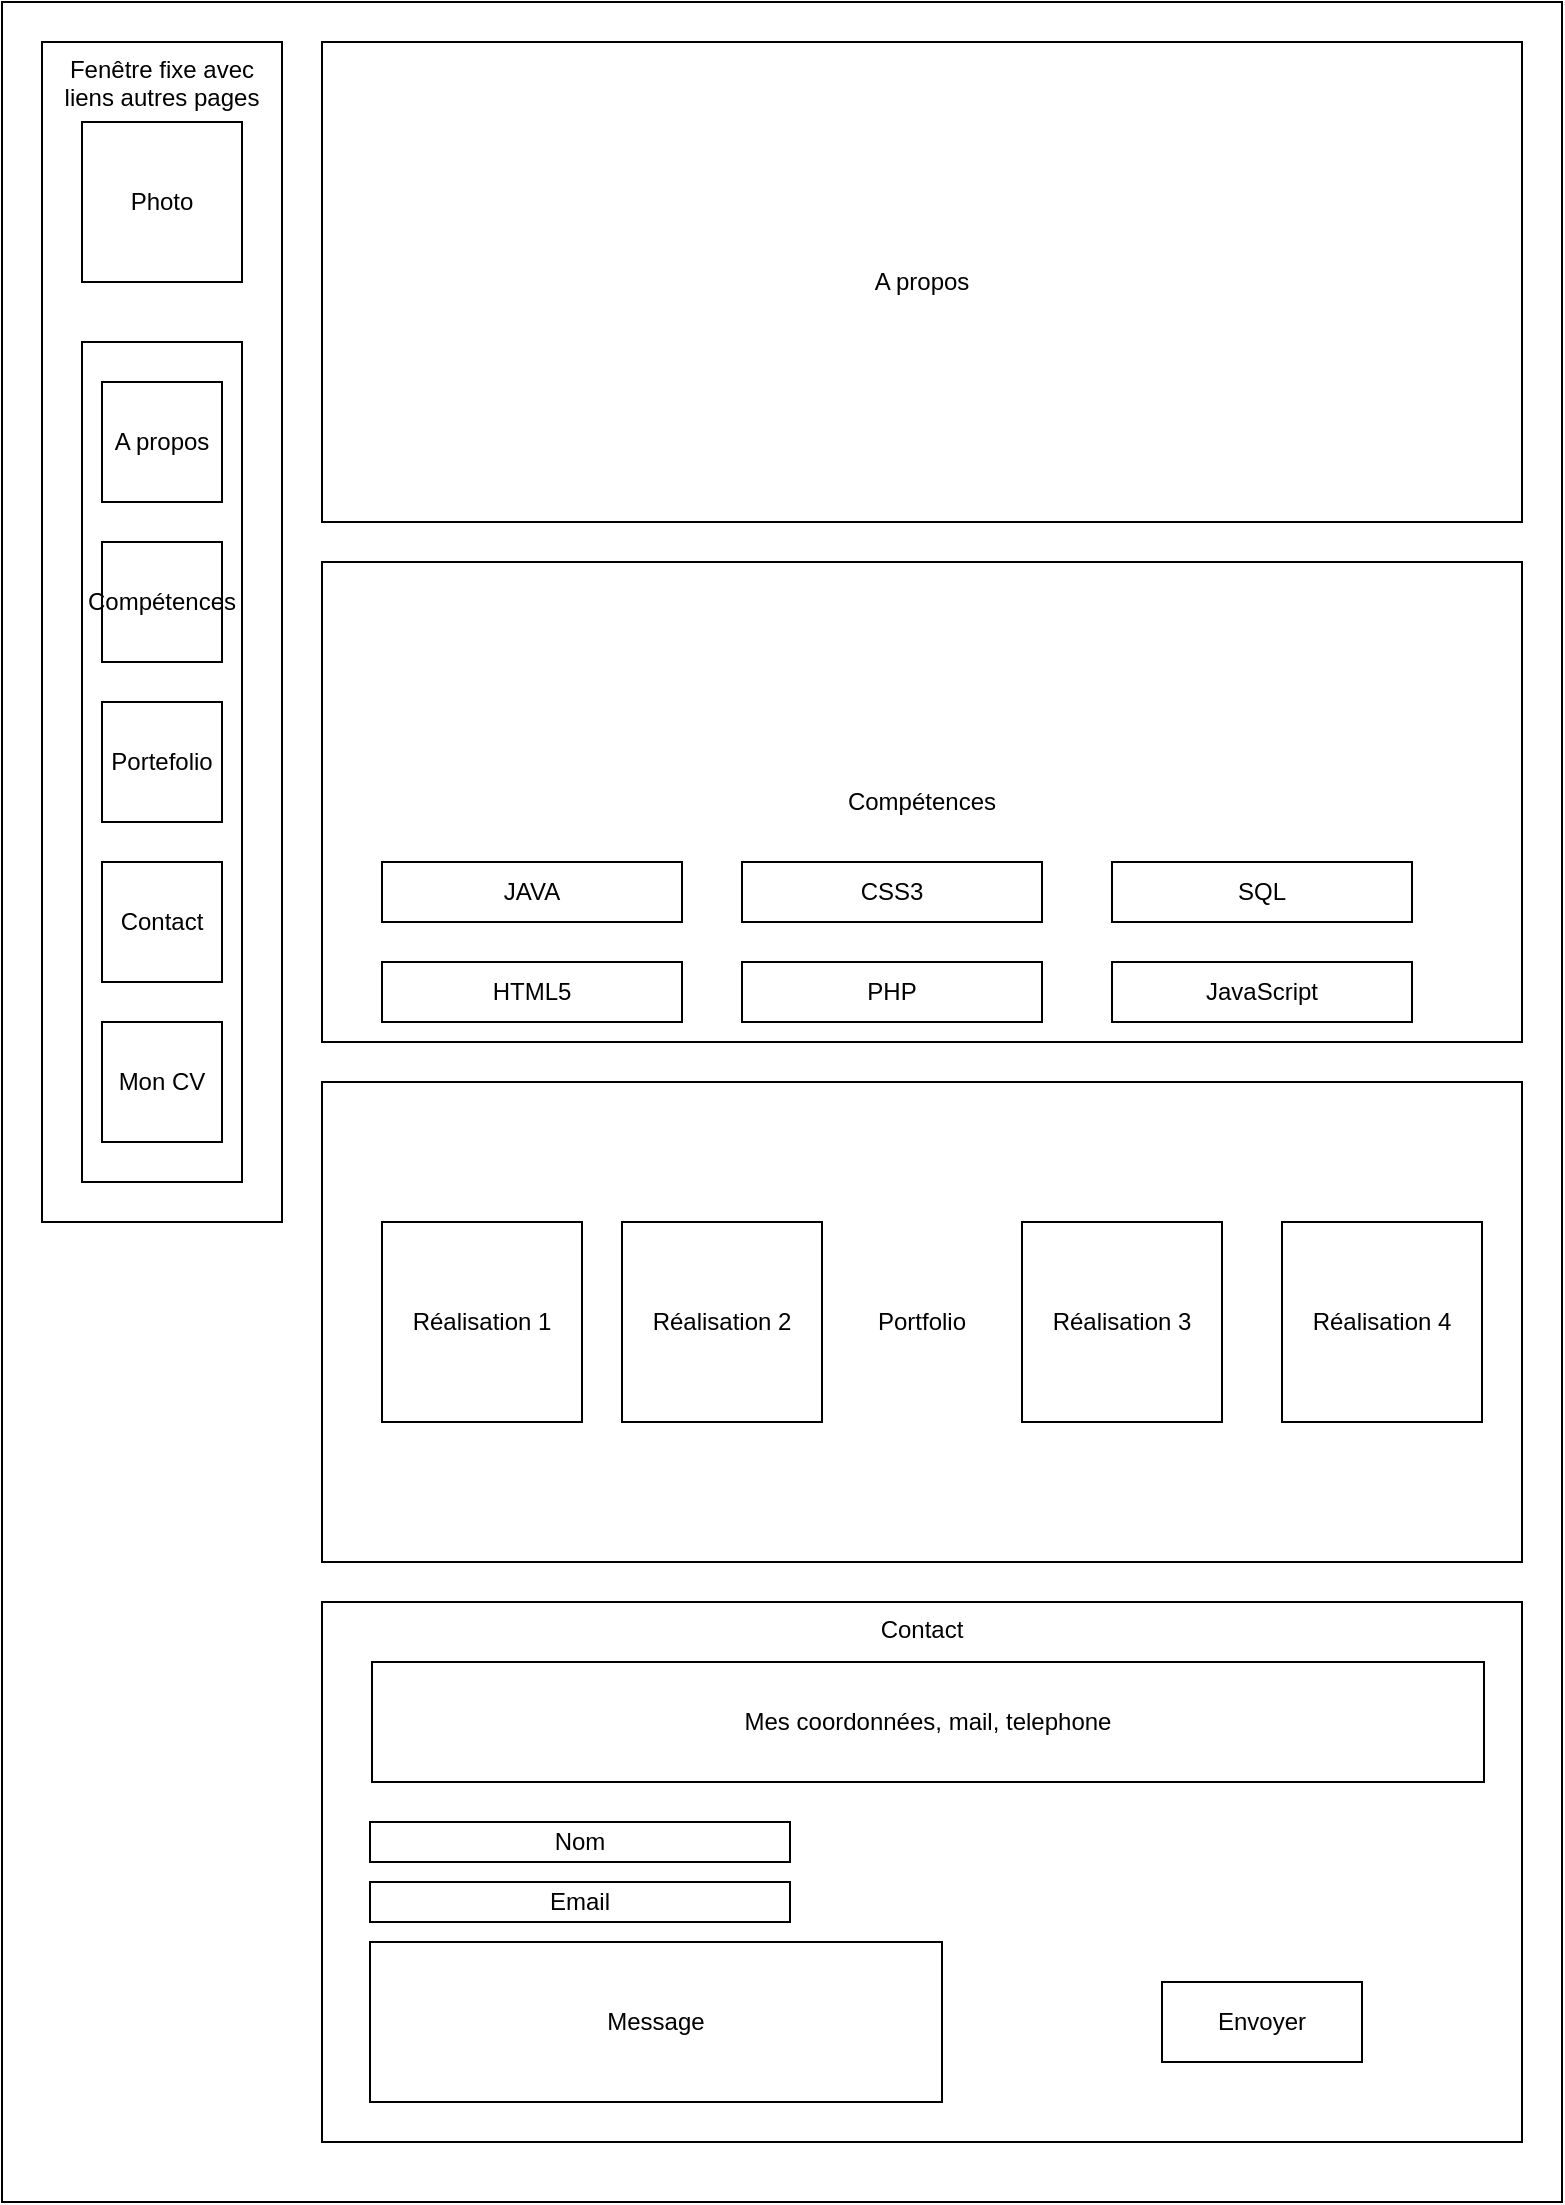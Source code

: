 <mxfile version="13.8.0" type="github"><diagram id="QfP_1WPqJ_ocG9eZKy5Q" name="Page-1"><mxGraphModel dx="1422" dy="763" grid="1" gridSize="10" guides="1" tooltips="1" connect="1" arrows="1" fold="1" page="1" pageScale="1" pageWidth="827" pageHeight="1169" math="0" shadow="0"><root><mxCell id="0"/><mxCell id="1" parent="0"/><mxCell id="9jnpTDAXy-2Eg0H6XzFp-10" value="" style="rounded=0;whiteSpace=wrap;html=1;" vertex="1" parent="1"><mxGeometry x="20" y="20" width="780" height="1100" as="geometry"/></mxCell><mxCell id="9jnpTDAXy-2Eg0H6XzFp-4" value="&lt;div&gt;Fenêtre fixe avec liens autres pages&lt;/div&gt;" style="rounded=0;whiteSpace=wrap;html=1;verticalAlign=top;" vertex="1" parent="1"><mxGeometry x="40" y="40" width="120" height="590" as="geometry"/></mxCell><mxCell id="9jnpTDAXy-2Eg0H6XzFp-3" value="Photo" style="rounded=0;whiteSpace=wrap;html=1;" vertex="1" parent="1"><mxGeometry x="60" y="80" width="80" height="80" as="geometry"/></mxCell><mxCell id="9jnpTDAXy-2Eg0H6XzFp-8" value="" style="rounded=0;whiteSpace=wrap;html=1;" vertex="1" parent="1"><mxGeometry x="60" y="190" width="80" height="420" as="geometry"/></mxCell><mxCell id="9jnpTDAXy-2Eg0H6XzFp-9" value="&lt;div&gt;A propos&lt;/div&gt;" style="rounded=0;whiteSpace=wrap;html=1;" vertex="1" parent="1"><mxGeometry x="70" y="210" width="60" height="60" as="geometry"/></mxCell><mxCell id="9jnpTDAXy-2Eg0H6XzFp-12" value="Contact" style="rounded=0;whiteSpace=wrap;html=1;" vertex="1" parent="1"><mxGeometry x="70" y="450" width="60" height="60" as="geometry"/></mxCell><mxCell id="9jnpTDAXy-2Eg0H6XzFp-21" value="&lt;div&gt;A propos&lt;/div&gt;" style="rounded=0;whiteSpace=wrap;html=1;" vertex="1" parent="1"><mxGeometry x="180" y="40" width="600" height="240" as="geometry"/></mxCell><mxCell id="9jnpTDAXy-2Eg0H6XzFp-22" value="Compétences" style="rounded=0;whiteSpace=wrap;html=1;" vertex="1" parent="1"><mxGeometry x="180" y="300" width="600" height="240" as="geometry"/></mxCell><mxCell id="9jnpTDAXy-2Eg0H6XzFp-23" value="Portfolio" style="rounded=0;whiteSpace=wrap;html=1;" vertex="1" parent="1"><mxGeometry x="180" y="560" width="600" height="240" as="geometry"/></mxCell><mxCell id="9jnpTDAXy-2Eg0H6XzFp-24" value="Contact" style="rounded=0;whiteSpace=wrap;html=1;verticalAlign=top;" vertex="1" parent="1"><mxGeometry x="180" y="820" width="600" height="270" as="geometry"/></mxCell><mxCell id="9jnpTDAXy-2Eg0H6XzFp-26" value="Nom" style="rounded=0;whiteSpace=wrap;html=1;" vertex="1" parent="1"><mxGeometry x="204" y="930" width="210" height="20" as="geometry"/></mxCell><mxCell id="9jnpTDAXy-2Eg0H6XzFp-27" value="Email" style="rounded=0;whiteSpace=wrap;html=1;" vertex="1" parent="1"><mxGeometry x="204" y="960" width="210" height="20" as="geometry"/></mxCell><mxCell id="9jnpTDAXy-2Eg0H6XzFp-29" value="Message" style="rounded=0;whiteSpace=wrap;html=1;" vertex="1" parent="1"><mxGeometry x="204" y="990" width="286" height="80" as="geometry"/></mxCell><mxCell id="9jnpTDAXy-2Eg0H6XzFp-30" value="Envoyer" style="rounded=0;whiteSpace=wrap;html=1;" vertex="1" parent="1"><mxGeometry x="600" y="1010" width="100" height="40" as="geometry"/></mxCell><mxCell id="9jnpTDAXy-2Eg0H6XzFp-31" value="Mes coordonnées, mail, telephone" style="rounded=0;whiteSpace=wrap;html=1;" vertex="1" parent="1"><mxGeometry x="205" y="850" width="556" height="60" as="geometry"/></mxCell><mxCell id="9jnpTDAXy-2Eg0H6XzFp-33" value="Réalisation 1" style="rounded=0;whiteSpace=wrap;html=1;" vertex="1" parent="1"><mxGeometry x="210" y="630" width="100" height="100" as="geometry"/></mxCell><mxCell id="9jnpTDAXy-2Eg0H6XzFp-36" value="&lt;div&gt;Compétences&lt;/div&gt;" style="rounded=0;whiteSpace=wrap;html=1;" vertex="1" parent="1"><mxGeometry x="70" y="290" width="60" height="60" as="geometry"/></mxCell><mxCell id="9jnpTDAXy-2Eg0H6XzFp-37" value="Portefolio" style="rounded=0;whiteSpace=wrap;html=1;" vertex="1" parent="1"><mxGeometry x="70" y="370" width="60" height="60" as="geometry"/></mxCell><mxCell id="9jnpTDAXy-2Eg0H6XzFp-38" value="Mon CV" style="rounded=0;whiteSpace=wrap;html=1;" vertex="1" parent="1"><mxGeometry x="70" y="530" width="60" height="60" as="geometry"/></mxCell><mxCell id="9jnpTDAXy-2Eg0H6XzFp-39" value="Réalisation 2" style="rounded=0;whiteSpace=wrap;html=1;" vertex="1" parent="1"><mxGeometry x="330" y="630" width="100" height="100" as="geometry"/></mxCell><mxCell id="9jnpTDAXy-2Eg0H6XzFp-40" value="Réalisation 3" style="rounded=0;whiteSpace=wrap;html=1;" vertex="1" parent="1"><mxGeometry x="530" y="630" width="100" height="100" as="geometry"/></mxCell><mxCell id="9jnpTDAXy-2Eg0H6XzFp-41" value="Réalisation 4" style="rounded=0;whiteSpace=wrap;html=1;" vertex="1" parent="1"><mxGeometry x="660" y="630" width="100" height="100" as="geometry"/></mxCell><mxCell id="9jnpTDAXy-2Eg0H6XzFp-42" value="JAVA" style="rounded=0;whiteSpace=wrap;html=1;" vertex="1" parent="1"><mxGeometry x="210" y="450" width="150" height="30" as="geometry"/></mxCell><mxCell id="9jnpTDAXy-2Eg0H6XzFp-43" value="PHP" style="rounded=0;whiteSpace=wrap;html=1;" vertex="1" parent="1"><mxGeometry x="390" y="500" width="150" height="30" as="geometry"/></mxCell><mxCell id="9jnpTDAXy-2Eg0H6XzFp-44" value="HTML5" style="rounded=0;whiteSpace=wrap;html=1;" vertex="1" parent="1"><mxGeometry x="210" y="500" width="150" height="30" as="geometry"/></mxCell><mxCell id="9jnpTDAXy-2Eg0H6XzFp-45" value="CSS3" style="rounded=0;whiteSpace=wrap;html=1;" vertex="1" parent="1"><mxGeometry x="390" y="450" width="150" height="30" as="geometry"/></mxCell><mxCell id="9jnpTDAXy-2Eg0H6XzFp-46" value="JavaScript" style="rounded=0;whiteSpace=wrap;html=1;" vertex="1" parent="1"><mxGeometry x="575" y="500" width="150" height="30" as="geometry"/></mxCell><mxCell id="9jnpTDAXy-2Eg0H6XzFp-47" value="SQL" style="rounded=0;whiteSpace=wrap;html=1;" vertex="1" parent="1"><mxGeometry x="575" y="450" width="150" height="30" as="geometry"/></mxCell></root></mxGraphModel></diagram></mxfile>
